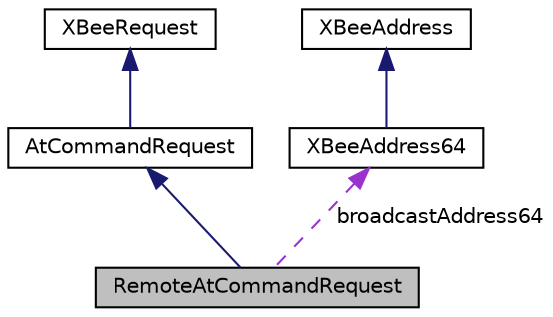 digraph "RemoteAtCommandRequest"
{
  edge [fontname="Helvetica",fontsize="10",labelfontname="Helvetica",labelfontsize="10"];
  node [fontname="Helvetica",fontsize="10",shape=record];
  Node3 [label="RemoteAtCommandRequest",height=0.2,width=0.4,color="black", fillcolor="grey75", style="filled", fontcolor="black"];
  Node4 -> Node3 [dir="back",color="midnightblue",fontsize="10",style="solid"];
  Node4 [label="AtCommandRequest",height=0.2,width=0.4,color="black", fillcolor="white", style="filled",URL="$class_at_command_request.html"];
  Node5 -> Node4 [dir="back",color="midnightblue",fontsize="10",style="solid"];
  Node5 [label="XBeeRequest",height=0.2,width=0.4,color="black", fillcolor="white", style="filled",URL="$class_x_bee_request.html"];
  Node6 -> Node3 [dir="back",color="darkorchid3",fontsize="10",style="dashed",label=" broadcastAddress64" ];
  Node6 [label="XBeeAddress64",height=0.2,width=0.4,color="black", fillcolor="white", style="filled",URL="$class_x_bee_address64.html"];
  Node7 -> Node6 [dir="back",color="midnightblue",fontsize="10",style="solid"];
  Node7 [label="XBeeAddress",height=0.2,width=0.4,color="black", fillcolor="white", style="filled",URL="$class_x_bee_address.html"];
}
